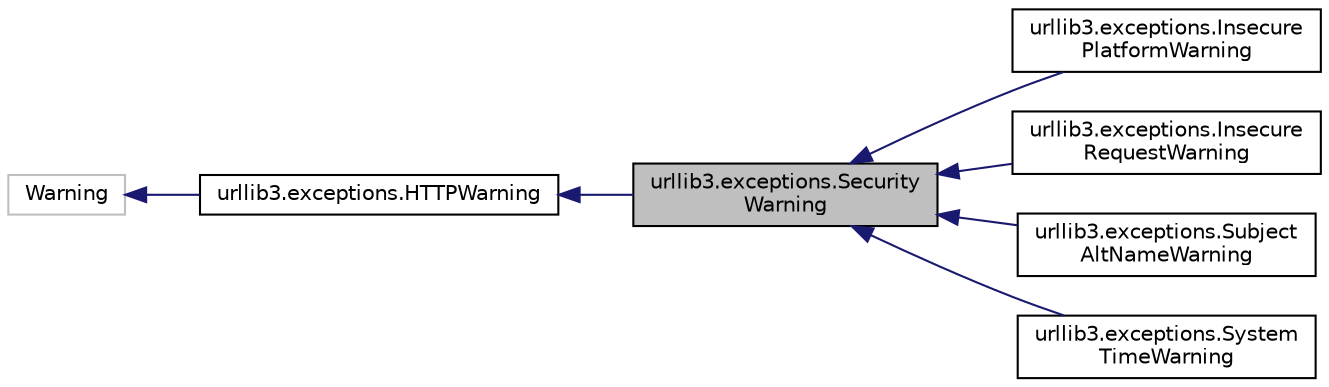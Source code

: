 digraph "urllib3.exceptions.SecurityWarning"
{
 // LATEX_PDF_SIZE
  edge [fontname="Helvetica",fontsize="10",labelfontname="Helvetica",labelfontsize="10"];
  node [fontname="Helvetica",fontsize="10",shape=record];
  rankdir="LR";
  Node1 [label="urllib3.exceptions.Security\lWarning",height=0.2,width=0.4,color="black", fillcolor="grey75", style="filled", fontcolor="black",tooltip=" "];
  Node2 -> Node1 [dir="back",color="midnightblue",fontsize="10",style="solid",fontname="Helvetica"];
  Node2 [label="urllib3.exceptions.HTTPWarning",height=0.2,width=0.4,color="black", fillcolor="white", style="filled",URL="$classurllib3_1_1exceptions_1_1HTTPWarning.html",tooltip=" "];
  Node3 -> Node2 [dir="back",color="midnightblue",fontsize="10",style="solid",fontname="Helvetica"];
  Node3 [label="Warning",height=0.2,width=0.4,color="grey75", fillcolor="white", style="filled",tooltip=" "];
  Node1 -> Node4 [dir="back",color="midnightblue",fontsize="10",style="solid",fontname="Helvetica"];
  Node4 [label="urllib3.exceptions.Insecure\lPlatformWarning",height=0.2,width=0.4,color="black", fillcolor="white", style="filled",URL="$classurllib3_1_1exceptions_1_1InsecurePlatformWarning.html",tooltip=" "];
  Node1 -> Node5 [dir="back",color="midnightblue",fontsize="10",style="solid",fontname="Helvetica"];
  Node5 [label="urllib3.exceptions.Insecure\lRequestWarning",height=0.2,width=0.4,color="black", fillcolor="white", style="filled",URL="$classurllib3_1_1exceptions_1_1InsecureRequestWarning.html",tooltip=" "];
  Node1 -> Node6 [dir="back",color="midnightblue",fontsize="10",style="solid",fontname="Helvetica"];
  Node6 [label="urllib3.exceptions.Subject\lAltNameWarning",height=0.2,width=0.4,color="black", fillcolor="white", style="filled",URL="$classurllib3_1_1exceptions_1_1SubjectAltNameWarning.html",tooltip=" "];
  Node1 -> Node7 [dir="back",color="midnightblue",fontsize="10",style="solid",fontname="Helvetica"];
  Node7 [label="urllib3.exceptions.System\lTimeWarning",height=0.2,width=0.4,color="black", fillcolor="white", style="filled",URL="$classurllib3_1_1exceptions_1_1SystemTimeWarning.html",tooltip=" "];
}
